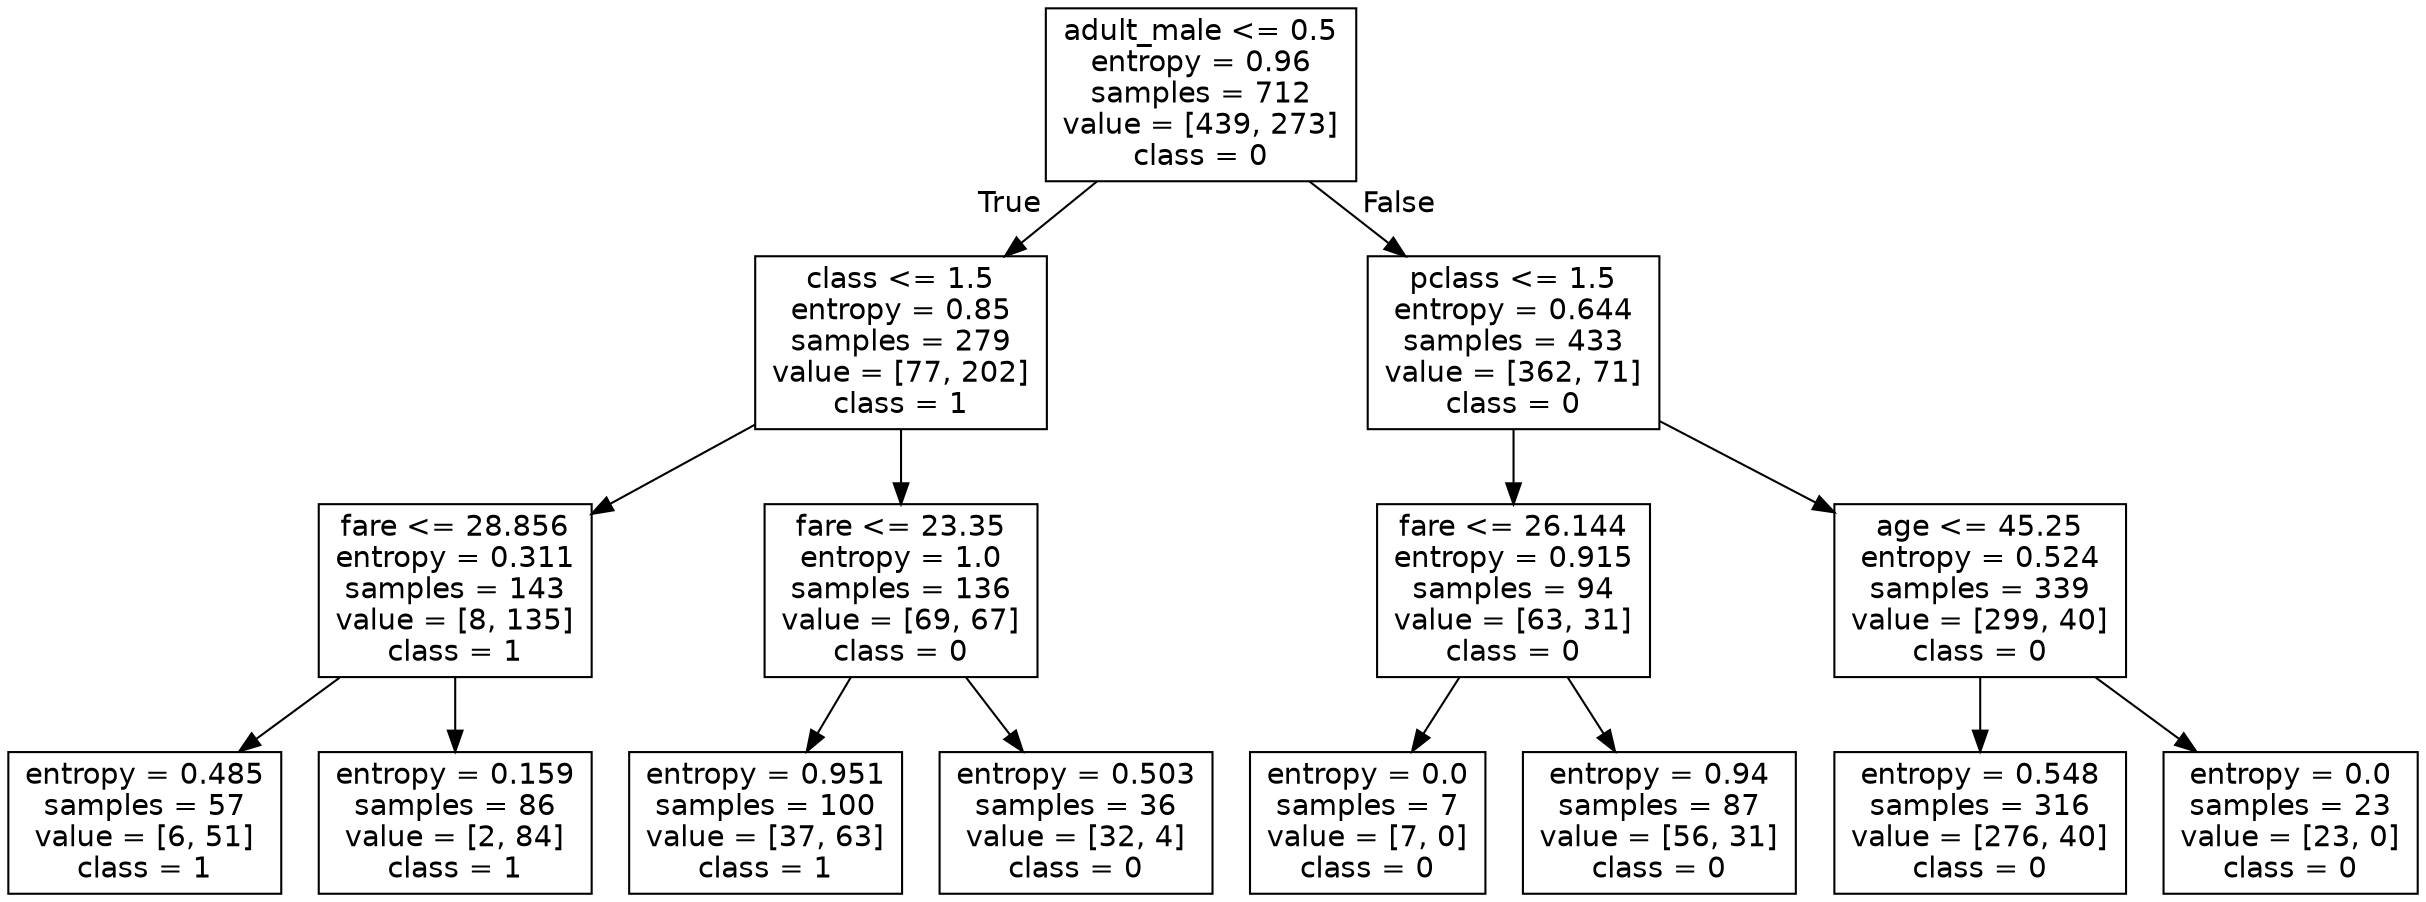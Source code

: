 digraph Tree {
node [shape=box, fontname="helvetica"] ;
edge [fontname="helvetica"] ;
0 [label="adult_male <= 0.5\nentropy = 0.96\nsamples = 712\nvalue = [439, 273]\nclass = 0"] ;
1 [label="class <= 1.5\nentropy = 0.85\nsamples = 279\nvalue = [77, 202]\nclass = 1"] ;
0 -> 1 [labeldistance=2.5, labelangle=45, headlabel="True"] ;
2 [label="fare <= 28.856\nentropy = 0.311\nsamples = 143\nvalue = [8, 135]\nclass = 1"] ;
1 -> 2 ;
3 [label="entropy = 0.485\nsamples = 57\nvalue = [6, 51]\nclass = 1"] ;
2 -> 3 ;
4 [label="entropy = 0.159\nsamples = 86\nvalue = [2, 84]\nclass = 1"] ;
2 -> 4 ;
5 [label="fare <= 23.35\nentropy = 1.0\nsamples = 136\nvalue = [69, 67]\nclass = 0"] ;
1 -> 5 ;
6 [label="entropy = 0.951\nsamples = 100\nvalue = [37, 63]\nclass = 1"] ;
5 -> 6 ;
7 [label="entropy = 0.503\nsamples = 36\nvalue = [32, 4]\nclass = 0"] ;
5 -> 7 ;
8 [label="pclass <= 1.5\nentropy = 0.644\nsamples = 433\nvalue = [362, 71]\nclass = 0"] ;
0 -> 8 [labeldistance=2.5, labelangle=-45, headlabel="False"] ;
9 [label="fare <= 26.144\nentropy = 0.915\nsamples = 94\nvalue = [63, 31]\nclass = 0"] ;
8 -> 9 ;
10 [label="entropy = 0.0\nsamples = 7\nvalue = [7, 0]\nclass = 0"] ;
9 -> 10 ;
11 [label="entropy = 0.94\nsamples = 87\nvalue = [56, 31]\nclass = 0"] ;
9 -> 11 ;
12 [label="age <= 45.25\nentropy = 0.524\nsamples = 339\nvalue = [299, 40]\nclass = 0"] ;
8 -> 12 ;
13 [label="entropy = 0.548\nsamples = 316\nvalue = [276, 40]\nclass = 0"] ;
12 -> 13 ;
14 [label="entropy = 0.0\nsamples = 23\nvalue = [23, 0]\nclass = 0"] ;
12 -> 14 ;
}
